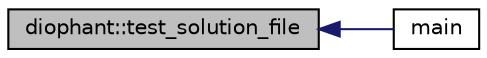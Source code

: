 digraph "diophant::test_solution_file"
{
  edge [fontname="Helvetica",fontsize="10",labelfontname="Helvetica",labelfontsize="10"];
  node [fontname="Helvetica",fontsize="10",shape=record];
  rankdir="LR";
  Node843 [label="diophant::test_solution_file",height=0.2,width=0.4,color="black", fillcolor="grey75", style="filled", fontcolor="black"];
  Node843 -> Node844 [dir="back",color="midnightblue",fontsize="10",style="solid",fontname="Helvetica"];
  Node844 [label="main",height=0.2,width=0.4,color="black", fillcolor="white", style="filled",URL="$dc/dbc/solve__diophant_8_c.html#a3c04138a5bfe5d72780bb7e82a18e627"];
}

